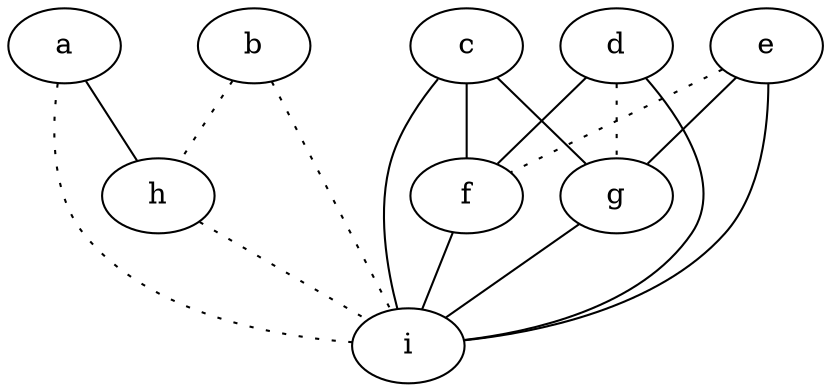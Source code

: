 graph {
a -- h;
a -- i [style=dotted];
b -- h [style=dotted];
b -- i [style=dotted];
c -- f;
c -- g;
c -- i;
d -- f;
d -- g [style=dotted];
d -- i;
e -- f [style=dotted];
e -- g;
e -- i;
f -- i;
g -- i;
h -- i [style=dotted];
}
